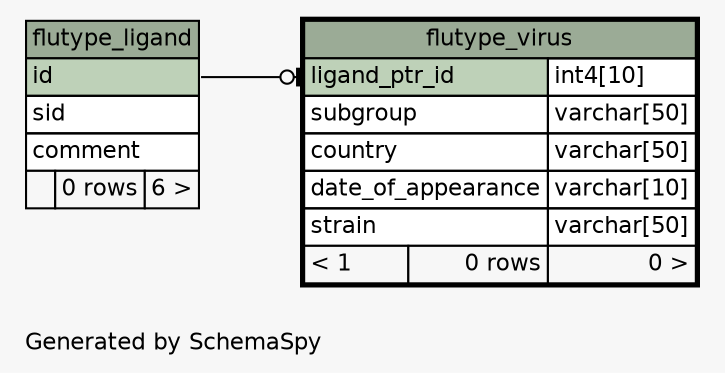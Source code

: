 // dot 2.38.0 on Linux 4.4.0-89-generic
// SchemaSpy rev 590
digraph "oneDegreeRelationshipsDiagram" {
  graph [
    rankdir="RL"
    bgcolor="#f7f7f7"
    label="\nGenerated by SchemaSpy"
    labeljust="l"
    nodesep="0.18"
    ranksep="0.46"
    fontname="Helvetica"
    fontsize="11"
  ];
  node [
    fontname="Helvetica"
    fontsize="11"
    shape="plaintext"
  ];
  edge [
    arrowsize="0.8"
  ];
  "flutype_virus":"ligand_ptr_id":w -> "flutype_ligand":"id":e [arrowhead=none dir=back arrowtail=teeodot];
  "flutype_ligand" [
    label=<
    <TABLE BORDER="0" CELLBORDER="1" CELLSPACING="0" BGCOLOR="#ffffff">
      <TR><TD COLSPAN="3" BGCOLOR="#9bab96" ALIGN="CENTER">flutype_ligand</TD></TR>
      <TR><TD PORT="id" COLSPAN="3" BGCOLOR="#bed1b8" ALIGN="LEFT">id</TD></TR>
      <TR><TD PORT="sid" COLSPAN="3" ALIGN="LEFT">sid</TD></TR>
      <TR><TD PORT="comment" COLSPAN="3" ALIGN="LEFT">comment</TD></TR>
      <TR><TD ALIGN="LEFT" BGCOLOR="#f7f7f7">  </TD><TD ALIGN="RIGHT" BGCOLOR="#f7f7f7">0 rows</TD><TD ALIGN="RIGHT" BGCOLOR="#f7f7f7">6 &gt;</TD></TR>
    </TABLE>>
    URL="flutype_ligand.html"
    tooltip="flutype_ligand"
  ];
  "flutype_virus" [
    label=<
    <TABLE BORDER="2" CELLBORDER="1" CELLSPACING="0" BGCOLOR="#ffffff">
      <TR><TD COLSPAN="3" BGCOLOR="#9bab96" ALIGN="CENTER">flutype_virus</TD></TR>
      <TR><TD PORT="ligand_ptr_id" COLSPAN="2" BGCOLOR="#bed1b8" ALIGN="LEFT">ligand_ptr_id</TD><TD PORT="ligand_ptr_id.type" ALIGN="LEFT">int4[10]</TD></TR>
      <TR><TD PORT="subgroup" COLSPAN="2" ALIGN="LEFT">subgroup</TD><TD PORT="subgroup.type" ALIGN="LEFT">varchar[50]</TD></TR>
      <TR><TD PORT="country" COLSPAN="2" ALIGN="LEFT">country</TD><TD PORT="country.type" ALIGN="LEFT">varchar[50]</TD></TR>
      <TR><TD PORT="date_of_appearance" COLSPAN="2" ALIGN="LEFT">date_of_appearance</TD><TD PORT="date_of_appearance.type" ALIGN="LEFT">varchar[10]</TD></TR>
      <TR><TD PORT="strain" COLSPAN="2" ALIGN="LEFT">strain</TD><TD PORT="strain.type" ALIGN="LEFT">varchar[50]</TD></TR>
      <TR><TD ALIGN="LEFT" BGCOLOR="#f7f7f7">&lt; 1</TD><TD ALIGN="RIGHT" BGCOLOR="#f7f7f7">0 rows</TD><TD ALIGN="RIGHT" BGCOLOR="#f7f7f7">0 &gt;</TD></TR>
    </TABLE>>
    URL="flutype_virus.html"
    tooltip="flutype_virus"
  ];
}

